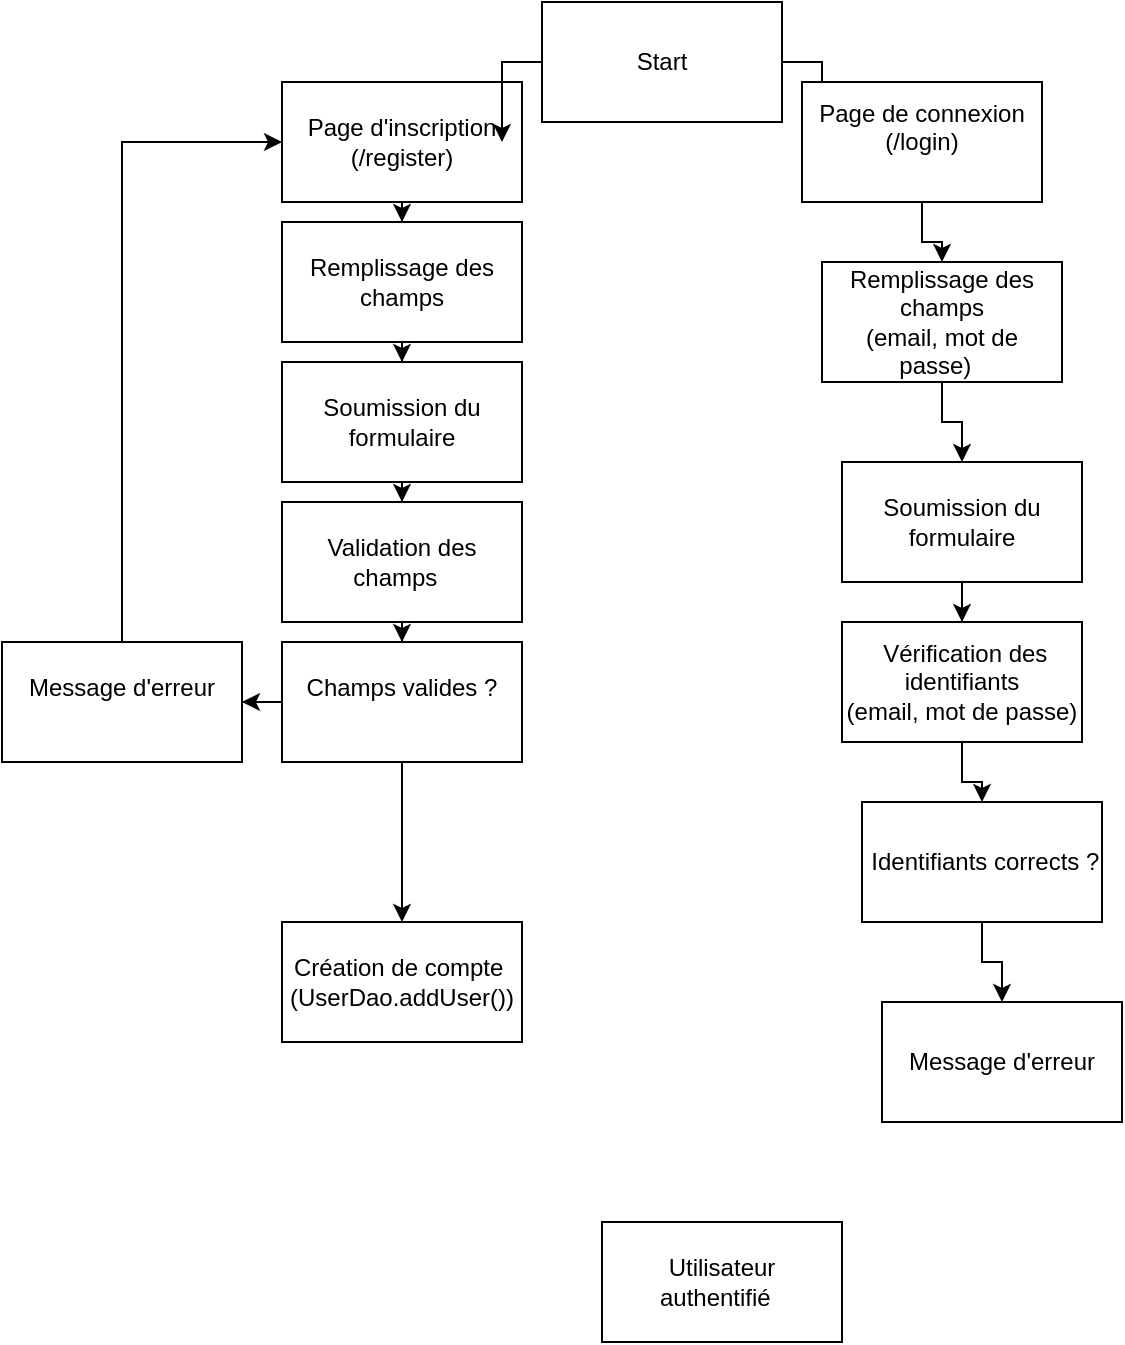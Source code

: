 <mxfile version="24.5.2" type="github">
  <diagram name="Page-1" id="VLQ1q0vU0PJPjyegYe1O">
    <mxGraphModel dx="1509" dy="813" grid="1" gridSize="10" guides="1" tooltips="1" connect="1" arrows="1" fold="1" page="1" pageScale="1" pageWidth="827" pageHeight="1169" math="0" shadow="0">
      <root>
        <mxCell id="0" />
        <mxCell id="1" parent="0" />
        <mxCell id="swKzofVnpEOuJa9C0XW--19" style="edgeStyle=orthogonalEdgeStyle;rounded=0;orthogonalLoop=1;jettySize=auto;html=1;" edge="1" parent="1" source="swKzofVnpEOuJa9C0XW--1" target="swKzofVnpEOuJa9C0XW--5">
          <mxGeometry relative="1" as="geometry" />
        </mxCell>
        <mxCell id="swKzofVnpEOuJa9C0XW--1" value="Page d&#39;inscription (/register&lt;span style=&quot;background-color: initial;&quot;&gt;)&lt;/span&gt;" style="whiteSpace=wrap;html=1;" vertex="1" parent="1">
          <mxGeometry x="230" y="50" width="120" height="60" as="geometry" />
        </mxCell>
        <mxCell id="swKzofVnpEOuJa9C0XW--4" style="edgeStyle=orthogonalEdgeStyle;rounded=0;orthogonalLoop=1;jettySize=auto;html=1;" edge="1" parent="1" source="swKzofVnpEOuJa9C0XW--2" target="swKzofVnpEOuJa9C0XW--1">
          <mxGeometry relative="1" as="geometry" />
        </mxCell>
        <mxCell id="swKzofVnpEOuJa9C0XW--18" style="edgeStyle=orthogonalEdgeStyle;rounded=0;orthogonalLoop=1;jettySize=auto;html=1;" edge="1" parent="1" source="swKzofVnpEOuJa9C0XW--2" target="swKzofVnpEOuJa9C0XW--11">
          <mxGeometry relative="1" as="geometry" />
        </mxCell>
        <mxCell id="swKzofVnpEOuJa9C0XW--2" value="Start" style="whiteSpace=wrap;html=1;" vertex="1" parent="1">
          <mxGeometry x="360" y="10" width="120" height="60" as="geometry" />
        </mxCell>
        <mxCell id="swKzofVnpEOuJa9C0XW--20" style="edgeStyle=orthogonalEdgeStyle;rounded=0;orthogonalLoop=1;jettySize=auto;html=1;" edge="1" parent="1" source="swKzofVnpEOuJa9C0XW--5" target="swKzofVnpEOuJa9C0XW--6">
          <mxGeometry relative="1" as="geometry" />
        </mxCell>
        <mxCell id="swKzofVnpEOuJa9C0XW--5" value="Remplissage des champs" style="whiteSpace=wrap;html=1;" vertex="1" parent="1">
          <mxGeometry x="230" y="120" width="120" height="60" as="geometry" />
        </mxCell>
        <mxCell id="swKzofVnpEOuJa9C0XW--21" style="edgeStyle=orthogonalEdgeStyle;rounded=0;orthogonalLoop=1;jettySize=auto;html=1;" edge="1" parent="1" source="swKzofVnpEOuJa9C0XW--6" target="swKzofVnpEOuJa9C0XW--7">
          <mxGeometry relative="1" as="geometry" />
        </mxCell>
        <mxCell id="swKzofVnpEOuJa9C0XW--6" value="&lt;div&gt;&lt;span style=&quot;background-color: initial;&quot;&gt;Soumission du formulaire&lt;/span&gt;&lt;br&gt;&lt;/div&gt;" style="whiteSpace=wrap;html=1;" vertex="1" parent="1">
          <mxGeometry x="230" y="190" width="120" height="60" as="geometry" />
        </mxCell>
        <mxCell id="swKzofVnpEOuJa9C0XW--22" style="edgeStyle=orthogonalEdgeStyle;rounded=0;orthogonalLoop=1;jettySize=auto;html=1;" edge="1" parent="1" source="swKzofVnpEOuJa9C0XW--7" target="swKzofVnpEOuJa9C0XW--8">
          <mxGeometry relative="1" as="geometry" />
        </mxCell>
        <mxCell id="swKzofVnpEOuJa9C0XW--7" value="Validation des champs&lt;span style=&quot;background-color: initial;&quot;&gt;&amp;nbsp;&amp;nbsp;&lt;/span&gt;" style="whiteSpace=wrap;html=1;" vertex="1" parent="1">
          <mxGeometry x="230" y="260" width="120" height="60" as="geometry" />
        </mxCell>
        <mxCell id="swKzofVnpEOuJa9C0XW--23" style="edgeStyle=orthogonalEdgeStyle;rounded=0;orthogonalLoop=1;jettySize=auto;html=1;" edge="1" parent="1" source="swKzofVnpEOuJa9C0XW--8" target="swKzofVnpEOuJa9C0XW--9">
          <mxGeometry relative="1" as="geometry" />
        </mxCell>
        <mxCell id="swKzofVnpEOuJa9C0XW--31" style="edgeStyle=orthogonalEdgeStyle;rounded=0;orthogonalLoop=1;jettySize=auto;html=1;" edge="1" parent="1" source="swKzofVnpEOuJa9C0XW--8" target="swKzofVnpEOuJa9C0XW--10">
          <mxGeometry relative="1" as="geometry" />
        </mxCell>
        <mxCell id="swKzofVnpEOuJa9C0XW--8" value="&#xa;Champs valides ?  &#xa;&#xa;" style="whiteSpace=wrap;html=1;" vertex="1" parent="1">
          <mxGeometry x="230" y="330" width="120" height="60" as="geometry" />
        </mxCell>
        <mxCell id="swKzofVnpEOuJa9C0XW--32" style="edgeStyle=orthogonalEdgeStyle;rounded=0;orthogonalLoop=1;jettySize=auto;html=1;" edge="1" parent="1" source="swKzofVnpEOuJa9C0XW--9" target="swKzofVnpEOuJa9C0XW--1">
          <mxGeometry relative="1" as="geometry">
            <mxPoint x="150" y="20" as="targetPoint" />
            <Array as="points">
              <mxPoint x="150" y="80" />
            </Array>
          </mxGeometry>
        </mxCell>
        <mxCell id="swKzofVnpEOuJa9C0XW--9" value="&#xa;Message d&#39;erreur&#xa;&#xa;" style="whiteSpace=wrap;html=1;" vertex="1" parent="1">
          <mxGeometry x="90" y="330" width="120" height="60" as="geometry" />
        </mxCell>
        <mxCell id="swKzofVnpEOuJa9C0XW--10" value="&lt;br&gt;Création de compte&amp;nbsp;&lt;div&gt;(UserDao.addUser())&lt;div&gt;&lt;br&gt;&lt;/div&gt;&lt;/div&gt;" style="whiteSpace=wrap;html=1;" vertex="1" parent="1">
          <mxGeometry x="230" y="470" width="120" height="60" as="geometry" />
        </mxCell>
        <mxCell id="swKzofVnpEOuJa9C0XW--25" style="edgeStyle=orthogonalEdgeStyle;rounded=0;orthogonalLoop=1;jettySize=auto;html=1;" edge="1" parent="1" source="swKzofVnpEOuJa9C0XW--11" target="swKzofVnpEOuJa9C0XW--12">
          <mxGeometry relative="1" as="geometry" />
        </mxCell>
        <mxCell id="swKzofVnpEOuJa9C0XW--11" value="&#xa;Page de connexion (/login)  &#xa;&#xa;" style="whiteSpace=wrap;html=1;" vertex="1" parent="1">
          <mxGeometry x="490" y="50" width="120" height="60" as="geometry" />
        </mxCell>
        <mxCell id="swKzofVnpEOuJa9C0XW--26" style="edgeStyle=orthogonalEdgeStyle;rounded=0;orthogonalLoop=1;jettySize=auto;html=1;" edge="1" parent="1" source="swKzofVnpEOuJa9C0XW--12" target="swKzofVnpEOuJa9C0XW--13">
          <mxGeometry relative="1" as="geometry" />
        </mxCell>
        <mxCell id="swKzofVnpEOuJa9C0XW--12" value="Remplissage des champs&lt;div&gt;(email, mot de passe)&amp;nbsp;&amp;nbsp;&lt;br&gt;&lt;/div&gt;" style="whiteSpace=wrap;html=1;" vertex="1" parent="1">
          <mxGeometry x="500" y="140" width="120" height="60" as="geometry" />
        </mxCell>
        <mxCell id="swKzofVnpEOuJa9C0XW--27" style="edgeStyle=orthogonalEdgeStyle;rounded=0;orthogonalLoop=1;jettySize=auto;html=1;exitX=0.5;exitY=1;exitDx=0;exitDy=0;" edge="1" parent="1" source="swKzofVnpEOuJa9C0XW--13" target="swKzofVnpEOuJa9C0XW--14">
          <mxGeometry relative="1" as="geometry" />
        </mxCell>
        <mxCell id="swKzofVnpEOuJa9C0XW--13" value="&lt;div&gt;&lt;span style=&quot;background-color: initial;&quot;&gt;Soumission du formulaire&lt;/span&gt;&lt;br&gt;&lt;/div&gt;" style="whiteSpace=wrap;html=1;" vertex="1" parent="1">
          <mxGeometry x="510" y="240" width="120" height="60" as="geometry" />
        </mxCell>
        <mxCell id="swKzofVnpEOuJa9C0XW--28" style="edgeStyle=orthogonalEdgeStyle;rounded=0;orthogonalLoop=1;jettySize=auto;html=1;" edge="1" parent="1" source="swKzofVnpEOuJa9C0XW--14" target="swKzofVnpEOuJa9C0XW--15">
          <mxGeometry relative="1" as="geometry" />
        </mxCell>
        <mxCell id="swKzofVnpEOuJa9C0XW--14" value="&amp;nbsp;Vérification des identifiants&lt;div&gt;(email, mot de passe)&lt;br&gt;&lt;/div&gt;" style="whiteSpace=wrap;html=1;" vertex="1" parent="1">
          <mxGeometry x="510" y="320" width="120" height="60" as="geometry" />
        </mxCell>
        <mxCell id="swKzofVnpEOuJa9C0XW--30" style="edgeStyle=orthogonalEdgeStyle;rounded=0;orthogonalLoop=1;jettySize=auto;html=1;" edge="1" parent="1" source="swKzofVnpEOuJa9C0XW--15" target="swKzofVnpEOuJa9C0XW--16">
          <mxGeometry relative="1" as="geometry" />
        </mxCell>
        <mxCell id="swKzofVnpEOuJa9C0XW--15" value="&amp;nbsp;Identifiants corrects ?" style="whiteSpace=wrap;html=1;" vertex="1" parent="1">
          <mxGeometry x="520" y="410" width="120" height="60" as="geometry" />
        </mxCell>
        <mxCell id="swKzofVnpEOuJa9C0XW--16" value="Message d&#39;erreur" style="whiteSpace=wrap;html=1;" vertex="1" parent="1">
          <mxGeometry x="530" y="510" width="120" height="60" as="geometry" />
        </mxCell>
        <mxCell id="swKzofVnpEOuJa9C0XW--17" value="Utilisateur authentifié&amp;nbsp;&amp;nbsp;" style="whiteSpace=wrap;html=1;" vertex="1" parent="1">
          <mxGeometry x="390" y="620" width="120" height="60" as="geometry" />
        </mxCell>
      </root>
    </mxGraphModel>
  </diagram>
</mxfile>
